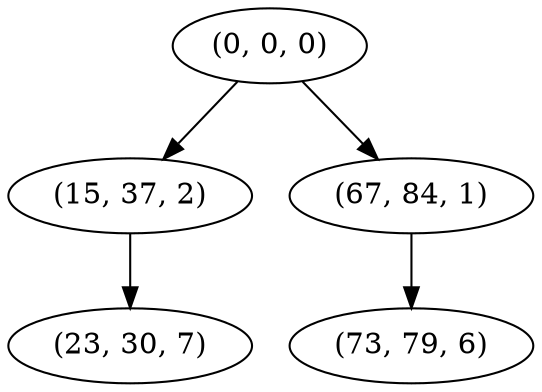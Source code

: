 digraph tree {
    "(0, 0, 0)";
    "(15, 37, 2)";
    "(23, 30, 7)";
    "(67, 84, 1)";
    "(73, 79, 6)";
    "(0, 0, 0)" -> "(15, 37, 2)";
    "(0, 0, 0)" -> "(67, 84, 1)";
    "(15, 37, 2)" -> "(23, 30, 7)";
    "(67, 84, 1)" -> "(73, 79, 6)";
}
